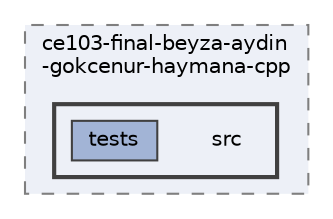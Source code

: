 digraph "C:/Users/Vıctus/Desktop/ce103-final/ce103-final-beyza-aydin-gokcenur-haymana-cpp/src"
{
 // INTERACTIVE_SVG=YES
 // LATEX_PDF_SIZE
  bgcolor="transparent";
  edge [fontname=Helvetica,fontsize=10,labelfontname=Helvetica,labelfontsize=10];
  node [fontname=Helvetica,fontsize=10,shape=box,height=0.2,width=0.4];
  compound=true
  subgraph clusterdir_0e4c9c7d20644d9ff972b994289d93d2 {
    graph [ bgcolor="#edf0f7", pencolor="grey50", label="ce103-final-beyza-aydin\l-gokcenur-haymana-cpp", fontname=Helvetica,fontsize=10 style="filled,dashed", URL="dir_0e4c9c7d20644d9ff972b994289d93d2.html",tooltip=""]
  subgraph clusterdir_e4cc4e4800a765bf27f242a08d1bc8de {
    graph [ bgcolor="#edf0f7", pencolor="grey25", label="", fontname=Helvetica,fontsize=10 style="filled,bold", URL="dir_e4cc4e4800a765bf27f242a08d1bc8de.html",tooltip=""]
    dir_e4cc4e4800a765bf27f242a08d1bc8de [shape=plaintext, label="src"];
  dir_dc28be5d1e59a91839c4db4ceda8e3c1 [label="tests", fillcolor="#a2b4d6", color="grey25", style="filled", URL="dir_dc28be5d1e59a91839c4db4ceda8e3c1.html",tooltip=""];
  }
  }
}

